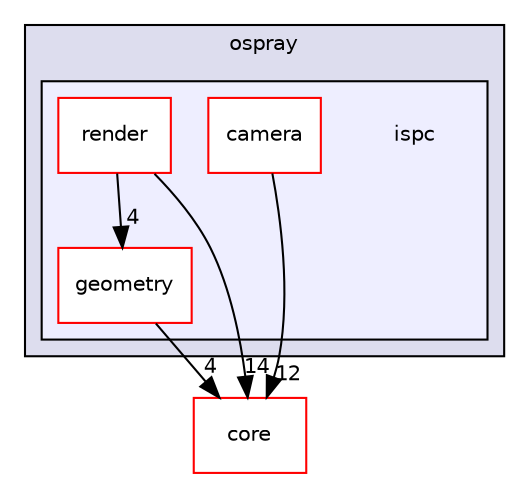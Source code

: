 digraph "platform/engines/ospray/ispc" {
  compound=true
  node [ fontsize="10", fontname="Helvetica"];
  edge [ labelfontsize="10", labelfontname="Helvetica"];
  subgraph clusterdir_f0df884ce09817da20ab1128f63a79fe {
    graph [ bgcolor="#ddddee", pencolor="black", label="ospray" fontname="Helvetica", fontsize="10", URL="dir_f0df884ce09817da20ab1128f63a79fe.html"]
  subgraph clusterdir_6dfc784f4fc06052f5a0f2da9bf54d9c {
    graph [ bgcolor="#eeeeff", pencolor="black", label="" URL="dir_6dfc784f4fc06052f5a0f2da9bf54d9c.html"];
    dir_6dfc784f4fc06052f5a0f2da9bf54d9c [shape=plaintext label="ispc"];
  dir_35132c5744fd380897f0dd5fced7bcf1 [shape=box label="camera" fillcolor="white" style="filled" color="red" URL="dir_35132c5744fd380897f0dd5fced7bcf1.html"];
  dir_dcd983c6950eb27cd4bec618fc5fcccd [shape=box label="geometry" fillcolor="white" style="filled" color="red" URL="dir_dcd983c6950eb27cd4bec618fc5fcccd.html"];
  dir_21d70d98358f1d3290c79438f1b2a00a [shape=box label="render" fillcolor="white" style="filled" color="red" URL="dir_21d70d98358f1d3290c79438f1b2a00a.html"];
  }
  }
  dir_3066efc1f4040d52e90bf8a29ab3f16b [shape=box label="core" fillcolor="white" style="filled" color="red" URL="dir_3066efc1f4040d52e90bf8a29ab3f16b.html"];
  dir_35132c5744fd380897f0dd5fced7bcf1->dir_3066efc1f4040d52e90bf8a29ab3f16b [headlabel="12", labeldistance=1.5 headhref="dir_000104_000065.html"];
  dir_dcd983c6950eb27cd4bec618fc5fcccd->dir_3066efc1f4040d52e90bf8a29ab3f16b [headlabel="4", labeldistance=1.5 headhref="dir_000106_000065.html"];
  dir_21d70d98358f1d3290c79438f1b2a00a->dir_3066efc1f4040d52e90bf8a29ab3f16b [headlabel="14", labeldistance=1.5 headhref="dir_000108_000065.html"];
  dir_21d70d98358f1d3290c79438f1b2a00a->dir_dcd983c6950eb27cd4bec618fc5fcccd [headlabel="4", labeldistance=1.5 headhref="dir_000108_000106.html"];
}

